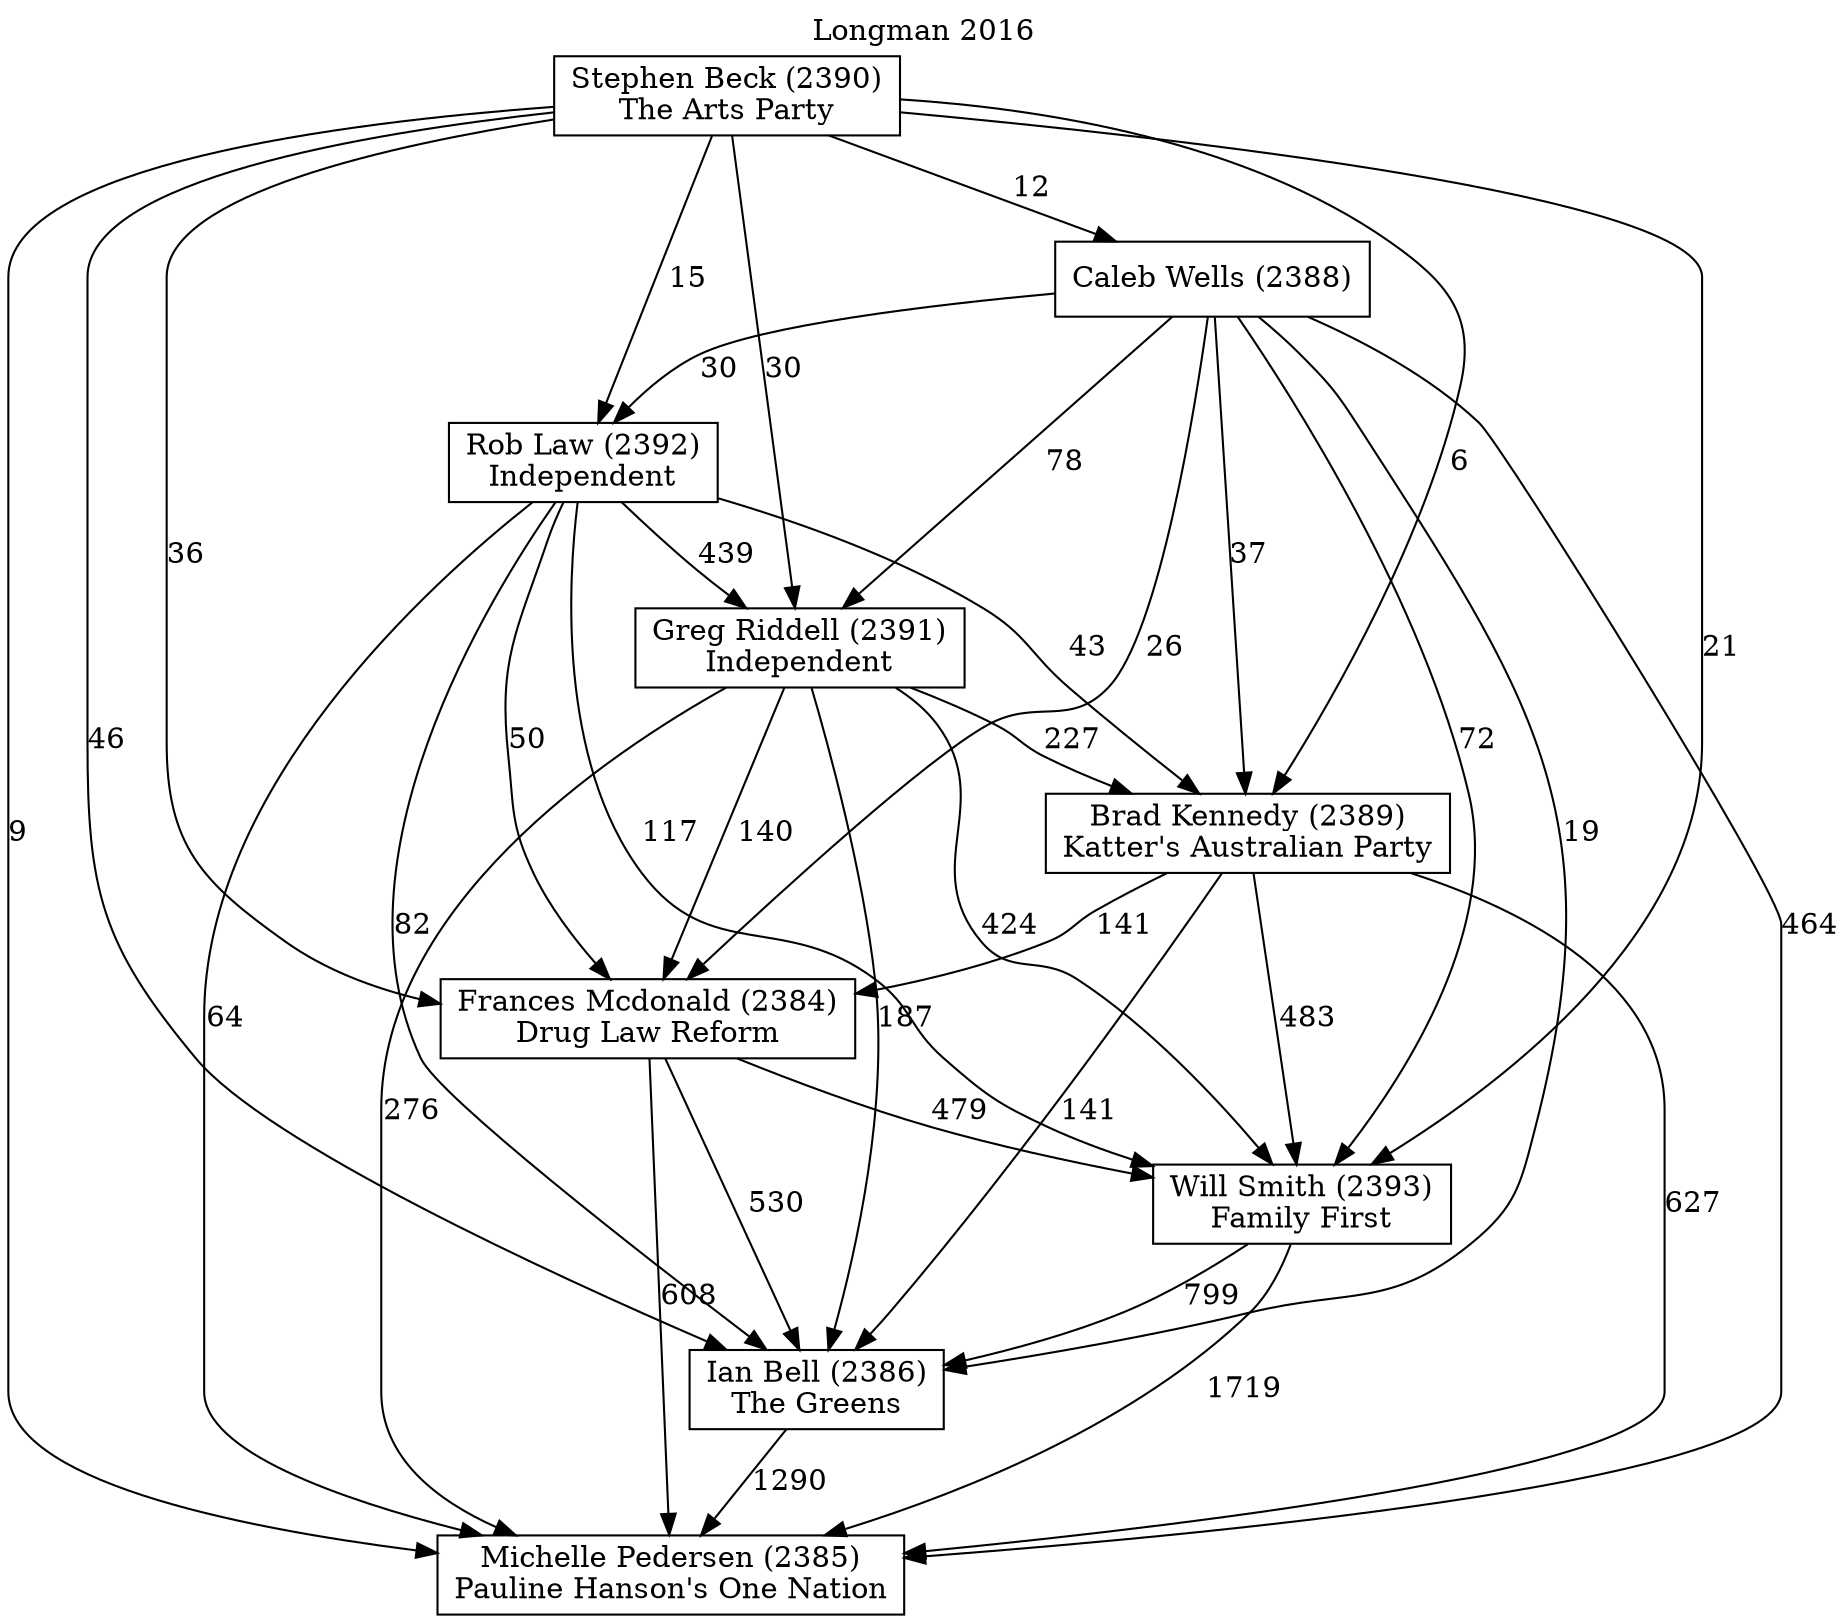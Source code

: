 // House preference flow
digraph "Michelle Pedersen (2385)_Longman_2016" {
	graph [label="Longman 2016" labelloc=t mclimit=10]
	node [shape=box]
	"Frances Mcdonald (2384)" [label="Frances Mcdonald (2384)
Drug Law Reform"]
	"Michelle Pedersen (2385)" [label="Michelle Pedersen (2385)
Pauline Hanson's One Nation"]
	"Greg Riddell (2391)" [label="Greg Riddell (2391)
Independent"]
	"Will Smith (2393)" [label="Will Smith (2393)
Family First"]
	"Caleb Wells (2388)" [label="Caleb Wells (2388)
"]
	"Ian Bell (2386)" [label="Ian Bell (2386)
The Greens"]
	"Brad Kennedy (2389)" [label="Brad Kennedy (2389)
Katter's Australian Party"]
	"Stephen Beck (2390)" [label="Stephen Beck (2390)
The Arts Party"]
	"Rob Law (2392)" [label="Rob Law (2392)
Independent"]
	"Caleb Wells (2388)" -> "Frances Mcdonald (2384)" [label=26]
	"Brad Kennedy (2389)" -> "Ian Bell (2386)" [label=141]
	"Caleb Wells (2388)" -> "Will Smith (2393)" [label=72]
	"Stephen Beck (2390)" -> "Greg Riddell (2391)" [label=30]
	"Stephen Beck (2390)" -> "Frances Mcdonald (2384)" [label=36]
	"Will Smith (2393)" -> "Ian Bell (2386)" [label=799]
	"Rob Law (2392)" -> "Frances Mcdonald (2384)" [label=50]
	"Caleb Wells (2388)" -> "Michelle Pedersen (2385)" [label=464]
	"Rob Law (2392)" -> "Ian Bell (2386)" [label=82]
	"Greg Riddell (2391)" -> "Brad Kennedy (2389)" [label=227]
	"Caleb Wells (2388)" -> "Brad Kennedy (2389)" [label=37]
	"Frances Mcdonald (2384)" -> "Ian Bell (2386)" [label=530]
	"Greg Riddell (2391)" -> "Ian Bell (2386)" [label=187]
	"Brad Kennedy (2389)" -> "Will Smith (2393)" [label=483]
	"Stephen Beck (2390)" -> "Rob Law (2392)" [label=15]
	"Stephen Beck (2390)" -> "Michelle Pedersen (2385)" [label=9]
	"Caleb Wells (2388)" -> "Greg Riddell (2391)" [label=78]
	"Rob Law (2392)" -> "Brad Kennedy (2389)" [label=43]
	"Brad Kennedy (2389)" -> "Michelle Pedersen (2385)" [label=627]
	"Stephen Beck (2390)" -> "Caleb Wells (2388)" [label=12]
	"Caleb Wells (2388)" -> "Ian Bell (2386)" [label=19]
	"Greg Riddell (2391)" -> "Frances Mcdonald (2384)" [label=140]
	"Greg Riddell (2391)" -> "Michelle Pedersen (2385)" [label=276]
	"Rob Law (2392)" -> "Greg Riddell (2391)" [label=439]
	"Rob Law (2392)" -> "Will Smith (2393)" [label=117]
	"Will Smith (2393)" -> "Michelle Pedersen (2385)" [label=1719]
	"Brad Kennedy (2389)" -> "Frances Mcdonald (2384)" [label=141]
	"Stephen Beck (2390)" -> "Brad Kennedy (2389)" [label=6]
	"Frances Mcdonald (2384)" -> "Will Smith (2393)" [label=479]
	"Rob Law (2392)" -> "Michelle Pedersen (2385)" [label=64]
	"Caleb Wells (2388)" -> "Rob Law (2392)" [label=30]
	"Frances Mcdonald (2384)" -> "Michelle Pedersen (2385)" [label=608]
	"Ian Bell (2386)" -> "Michelle Pedersen (2385)" [label=1290]
	"Stephen Beck (2390)" -> "Will Smith (2393)" [label=21]
	"Greg Riddell (2391)" -> "Will Smith (2393)" [label=424]
	"Stephen Beck (2390)" -> "Ian Bell (2386)" [label=46]
}

